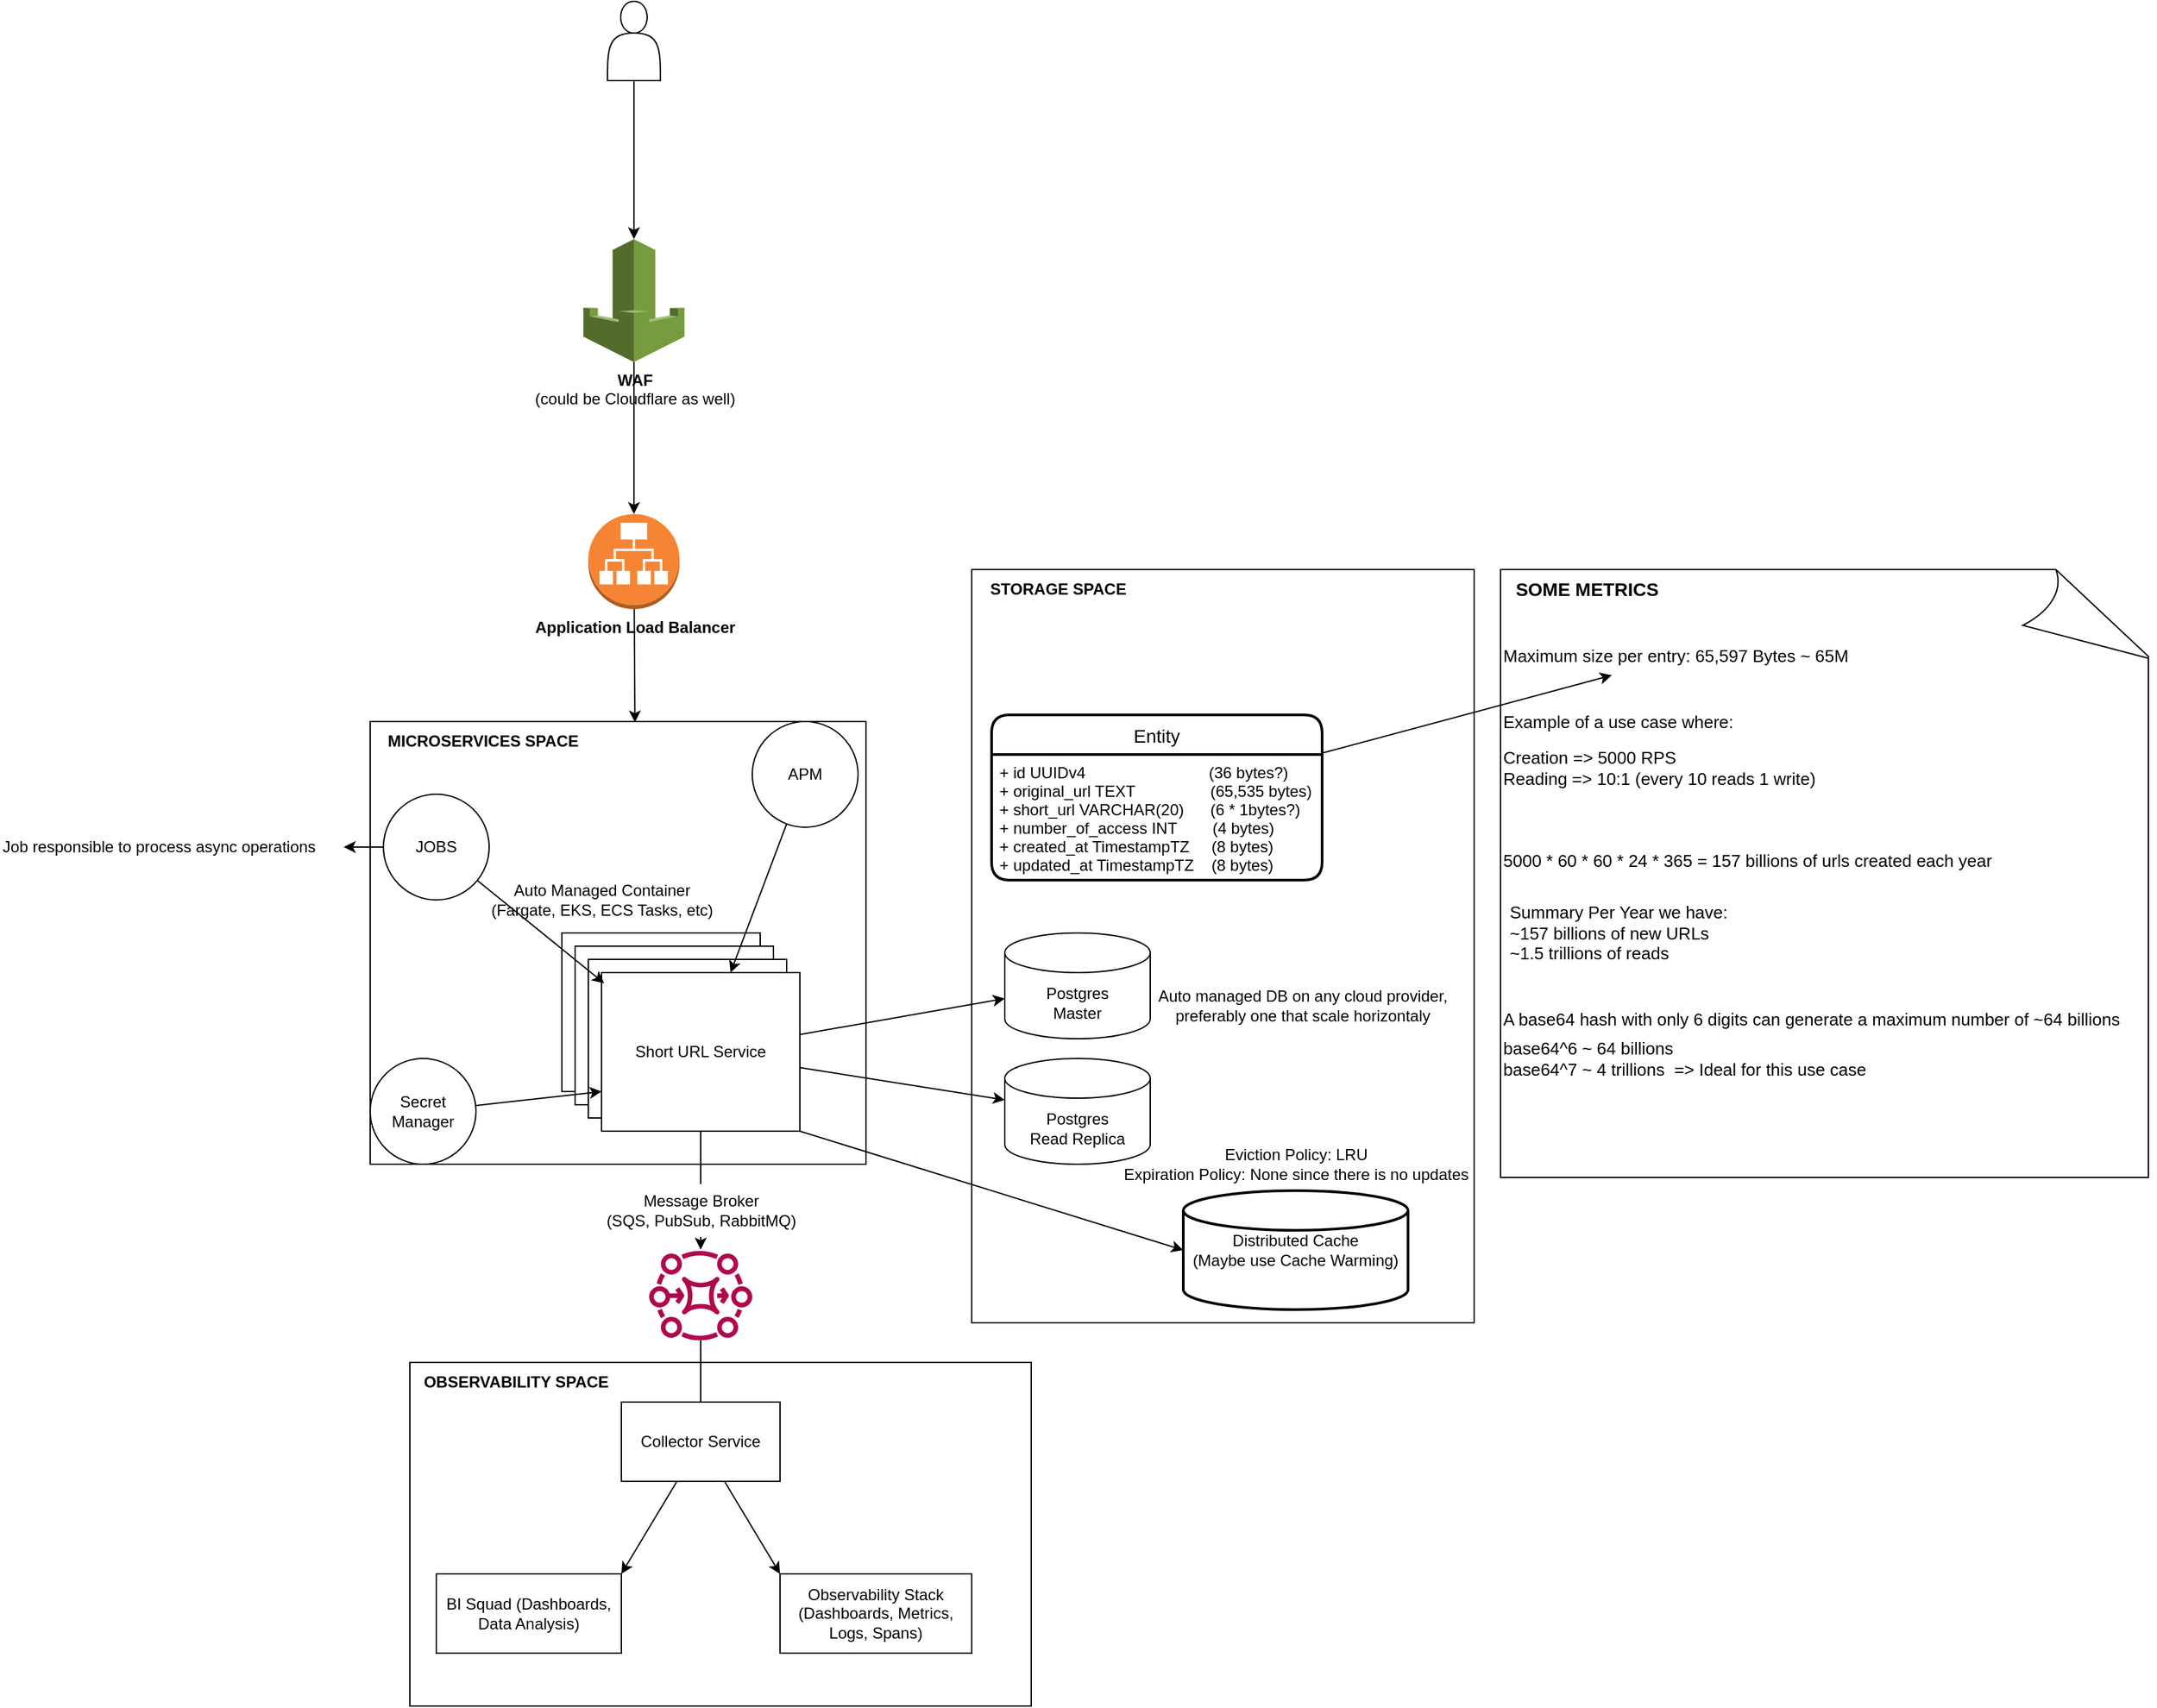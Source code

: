 <mxfile>
    <diagram id="PvlTUjPj0u4iXz4PkVxB" name="Page-1">
        <mxGraphModel dx="1780" dy="1879" grid="1" gridSize="10" guides="1" tooltips="1" connect="1" arrows="1" fold="1" page="1" pageScale="1" pageWidth="850" pageHeight="1100" math="0" shadow="0">
            <root>
                <mxCell id="0"/>
                <mxCell id="1" parent="0"/>
                <mxCell id="92" value="" style="whiteSpace=wrap;html=1;shape=mxgraph.basic.document" parent="1" vertex="1">
                    <mxGeometry x="1045" y="200" width="495" height="460" as="geometry"/>
                </mxCell>
                <mxCell id="71" value="" style="whiteSpace=wrap;html=1;" parent="1" vertex="1">
                    <mxGeometry x="190" y="315" width="375" height="335" as="geometry"/>
                </mxCell>
                <mxCell id="66" value="" style="whiteSpace=wrap;html=1;" parent="1" vertex="1">
                    <mxGeometry x="220" y="800" width="470" height="260" as="geometry"/>
                </mxCell>
                <mxCell id="61" value="" style="whiteSpace=wrap;html=1;" parent="1" vertex="1">
                    <mxGeometry x="645" y="200" width="380" height="570" as="geometry"/>
                </mxCell>
                <mxCell id="2" value="Short URL Service" style="whiteSpace=wrap;html=1;" parent="1" vertex="1">
                    <mxGeometry x="335" y="475" width="150" height="120" as="geometry"/>
                </mxCell>
                <mxCell id="3" value="Short URL Service" style="whiteSpace=wrap;html=1;" parent="1" vertex="1">
                    <mxGeometry x="345" y="485" width="150" height="120" as="geometry"/>
                </mxCell>
                <mxCell id="4" value="Short URL Service" style="whiteSpace=wrap;html=1;" parent="1" vertex="1">
                    <mxGeometry x="355" y="495" width="150" height="120" as="geometry"/>
                </mxCell>
                <mxCell id="11" style="edgeStyle=none;html=1;exitX=1;exitY=1;exitDx=0;exitDy=0;entryX=0;entryY=0.5;entryDx=0;entryDy=0;entryPerimeter=0;" parent="1" source="5" target="69" edge="1">
                    <mxGeometry relative="1" as="geometry">
                        <mxPoint x="840" y="685" as="targetPoint"/>
                    </mxGeometry>
                </mxCell>
                <mxCell id="28" style="edgeStyle=none;html=1;startArrow=none;" parent="1" source="27" target="26" edge="1">
                    <mxGeometry relative="1" as="geometry"/>
                </mxCell>
                <mxCell id="64" style="edgeStyle=none;html=1;" parent="1" source="5" target="8" edge="1">
                    <mxGeometry relative="1" as="geometry"/>
                </mxCell>
                <mxCell id="65" style="edgeStyle=none;html=1;" parent="1" source="5" target="63" edge="1">
                    <mxGeometry relative="1" as="geometry"/>
                </mxCell>
                <mxCell id="5" value="Short URL Service" style="whiteSpace=wrap;html=1;" parent="1" vertex="1">
                    <mxGeometry x="365" y="505" width="150" height="120" as="geometry"/>
                </mxCell>
                <mxCell id="8" value="Postgres&lt;br&gt;Master" style="shape=cylinder3;whiteSpace=wrap;html=1;boundedLbl=1;backgroundOutline=1;size=15;" parent="1" vertex="1">
                    <mxGeometry x="670" y="475" width="110" height="80" as="geometry"/>
                </mxCell>
                <mxCell id="30" style="edgeStyle=none;html=1;" parent="1" source="26" edge="1">
                    <mxGeometry relative="1" as="geometry">
                        <mxPoint x="440" y="840" as="targetPoint"/>
                    </mxGeometry>
                </mxCell>
                <mxCell id="26" value="" style="sketch=0;outlineConnect=0;fontColor=#232F3E;gradientColor=none;fillColor=#B0084D;strokeColor=none;dashed=0;verticalLabelPosition=bottom;verticalAlign=top;align=center;html=1;fontSize=12;fontStyle=0;aspect=fixed;pointerEvents=1;shape=mxgraph.aws4.mq_broker;" parent="1" vertex="1">
                    <mxGeometry x="401" y="710" width="78" height="78" as="geometry"/>
                </mxCell>
                <mxCell id="29" value="" style="edgeStyle=none;html=1;endArrow=none;" parent="1" source="5" target="27" edge="1">
                    <mxGeometry relative="1" as="geometry">
                        <mxPoint x="440" y="625" as="sourcePoint"/>
                        <mxPoint x="440" y="714.625" as="targetPoint"/>
                    </mxGeometry>
                </mxCell>
                <mxCell id="27" value="Message Broker&lt;br&gt;(SQS, PubSub, RabbitMQ)" style="text;html=1;align=center;verticalAlign=middle;resizable=0;points=[];autosize=1;strokeColor=none;fillColor=none;" parent="1" vertex="1">
                    <mxGeometry x="355" y="665" width="170" height="40" as="geometry"/>
                </mxCell>
                <mxCell id="55" style="edgeStyle=none;html=1;entryX=0;entryY=0;entryDx=0;entryDy=0;" parent="1" source="31" target="56" edge="1">
                    <mxGeometry relative="1" as="geometry">
                        <mxPoint x="520" y="960" as="targetPoint"/>
                    </mxGeometry>
                </mxCell>
                <mxCell id="58" style="edgeStyle=none;html=1;entryX=1;entryY=0;entryDx=0;entryDy=0;" parent="1" source="31" target="57" edge="1">
                    <mxGeometry relative="1" as="geometry">
                        <mxPoint x="370" y="960" as="targetPoint"/>
                    </mxGeometry>
                </mxCell>
                <mxCell id="31" value="Collector Service" style="whiteSpace=wrap;html=1;" parent="1" vertex="1">
                    <mxGeometry x="380" y="830" width="120" height="60" as="geometry"/>
                </mxCell>
                <mxCell id="91" style="edgeStyle=none;html=1;" parent="1" source="52" target="89" edge="1">
                    <mxGeometry relative="1" as="geometry"/>
                </mxCell>
                <mxCell id="52" value="Entity" style="swimlane;childLayout=stackLayout;horizontal=1;startSize=30;horizontalStack=0;rounded=1;fontSize=14;fontStyle=0;strokeWidth=2;resizeParent=0;resizeLast=1;shadow=0;dashed=0;align=center;" parent="1" vertex="1">
                    <mxGeometry x="660" y="310" width="250" height="125" as="geometry"/>
                </mxCell>
                <mxCell id="53" value="+ id UUIDv4                            (36 bytes?)&#10;+ original_url TEXT                 (65,535 bytes)&#10;+ short_url VARCHAR(20)      (6 * 1bytes?)&#10;+ number_of_access INT        (4 bytes)&#10;+ created_at TimestampTZ     (8 bytes)&#10;+ updated_at TimestampTZ    (8 bytes)&#10;&#10;&#10;" style="align=left;strokeColor=none;fillColor=none;spacingLeft=4;fontSize=12;verticalAlign=top;resizable=0;rotatable=0;part=1;" parent="52" vertex="1">
                    <mxGeometry y="30" width="250" height="95" as="geometry"/>
                </mxCell>
                <mxCell id="56" value="Observability Stack&lt;br&gt;(Dashboards, Metrics, Logs, Spans)" style="whiteSpace=wrap;html=1;" parent="1" vertex="1">
                    <mxGeometry x="500" y="960" width="145" height="60" as="geometry"/>
                </mxCell>
                <mxCell id="57" value="BI Squad (Dashboards, Data Analysis)" style="whiteSpace=wrap;html=1;" parent="1" vertex="1">
                    <mxGeometry x="240" y="960" width="140" height="60" as="geometry"/>
                </mxCell>
                <mxCell id="59" value="Eviction Policy: LRU&lt;br&gt;Expiration Policy: None since there is no updates" style="text;html=1;align=center;verticalAlign=middle;resizable=0;points=[];autosize=1;strokeColor=none;fillColor=none;" parent="1" vertex="1">
                    <mxGeometry x="750" y="630" width="280" height="40" as="geometry"/>
                </mxCell>
                <mxCell id="60" value="&lt;div style=&quot;&quot;&gt;&lt;span style=&quot;background-color: initial;&quot;&gt;Auto managed DB on&amp;nbsp;&lt;/span&gt;&lt;span style=&quot;background-color: initial;&quot;&gt;any cloud provider,&lt;/span&gt;&lt;/div&gt;&lt;div style=&quot;&quot;&gt;&lt;span style=&quot;background-color: initial;&quot;&gt;preferably one that scale horizontaly&lt;/span&gt;&lt;/div&gt;" style="text;html=1;align=center;verticalAlign=middle;resizable=0;points=[];autosize=1;strokeColor=none;fillColor=none;" parent="1" vertex="1">
                    <mxGeometry x="775" y="510" width="240" height="40" as="geometry"/>
                </mxCell>
                <mxCell id="62" value="STORAGE SPACE" style="text;html=1;align=center;verticalAlign=middle;resizable=0;points=[];autosize=1;strokeColor=none;fillColor=none;fontStyle=1" parent="1" vertex="1">
                    <mxGeometry x="645" y="200" width="130" height="30" as="geometry"/>
                </mxCell>
                <mxCell id="63" value="Postgres&lt;br&gt;Read Replica" style="shape=cylinder3;whiteSpace=wrap;html=1;boundedLbl=1;backgroundOutline=1;size=15;" parent="1" vertex="1">
                    <mxGeometry x="670" y="570" width="110" height="80" as="geometry"/>
                </mxCell>
                <mxCell id="67" value="OBSERVABILITY SPACE" style="text;html=1;align=center;verticalAlign=middle;resizable=0;points=[];autosize=1;strokeColor=none;fillColor=none;fontStyle=1" parent="1" vertex="1">
                    <mxGeometry x="220" y="800" width="160" height="30" as="geometry"/>
                </mxCell>
                <mxCell id="69" value="Distributed Cache&lt;br&gt;(Maybe use Cache Warming)" style="strokeWidth=2;html=1;shape=mxgraph.flowchart.database;whiteSpace=wrap;" parent="1" vertex="1">
                    <mxGeometry x="805" y="670" width="170" height="90" as="geometry"/>
                </mxCell>
                <mxCell id="72" value="MICROSERVICES SPACE" style="text;html=1;align=center;verticalAlign=middle;resizable=0;points=[];autosize=1;strokeColor=none;fillColor=none;fontStyle=1" parent="1" vertex="1">
                    <mxGeometry x="190" y="315" width="170" height="30" as="geometry"/>
                </mxCell>
                <mxCell id="73" value="Auto Managed Container&lt;br&gt;(Fargate, EKS, ECS Tasks, etc)" style="text;html=1;align=center;verticalAlign=middle;resizable=0;points=[];autosize=1;strokeColor=none;fillColor=none;" parent="1" vertex="1">
                    <mxGeometry x="270" y="430" width="190" height="40" as="geometry"/>
                </mxCell>
                <mxCell id="78" style="edgeStyle=none;html=1;" parent="1" source="75" target="5" edge="1">
                    <mxGeometry relative="1" as="geometry"/>
                </mxCell>
                <mxCell id="75" value="APM" style="ellipse;whiteSpace=wrap;html=1;" parent="1" vertex="1">
                    <mxGeometry x="479" y="315" width="80" height="80" as="geometry"/>
                </mxCell>
                <mxCell id="79" style="edgeStyle=none;html=1;entryX=0;entryY=0.75;entryDx=0;entryDy=0;" parent="1" source="76" target="5" edge="1">
                    <mxGeometry relative="1" as="geometry"/>
                </mxCell>
                <mxCell id="76" value="Secret Manager" style="ellipse;whiteSpace=wrap;html=1;" parent="1" vertex="1">
                    <mxGeometry x="190" y="570" width="80" height="80" as="geometry"/>
                </mxCell>
                <mxCell id="86" style="edgeStyle=none;html=1;entryX=0.534;entryY=0.002;entryDx=0;entryDy=0;entryPerimeter=0;" parent="1" source="82" target="71" edge="1">
                    <mxGeometry relative="1" as="geometry"/>
                </mxCell>
                <mxCell id="82" value="&lt;b&gt;Application Load Balancer&lt;/b&gt;" style="outlineConnect=0;dashed=0;verticalLabelPosition=bottom;verticalAlign=top;align=center;html=1;shape=mxgraph.aws3.application_load_balancer;fillColor=#F58534;gradientColor=none;" parent="1" vertex="1">
                    <mxGeometry x="355" y="158" width="69" height="72" as="geometry"/>
                </mxCell>
                <mxCell id="88" style="edgeStyle=none;html=1;entryX=0.5;entryY=0;entryDx=0;entryDy=0;entryPerimeter=0;" parent="1" source="87" target="82" edge="1">
                    <mxGeometry relative="1" as="geometry">
                        <mxPoint x="389.5" y="128.0" as="targetPoint"/>
                    </mxGeometry>
                </mxCell>
                <mxCell id="87" value="&lt;b&gt;WAF&lt;/b&gt;&lt;br&gt;(could be Cloudflare as well)" style="outlineConnect=0;dashed=0;verticalLabelPosition=bottom;verticalAlign=top;align=center;html=1;shape=mxgraph.aws3.waf;fillColor=#759C3E;gradientColor=none;" parent="1" vertex="1">
                    <mxGeometry x="351.25" y="-50" width="76.5" height="93" as="geometry"/>
                </mxCell>
                <mxCell id="89" value="&lt;font style=&quot;font-size: 13px;&quot;&gt;Maximum size per entry: 65,597 Bytes ~ 65M&lt;/font&gt;" style="text;html=1;align=left;verticalAlign=middle;resizable=0;points=[];autosize=1;strokeColor=none;fillColor=none;" parent="1" vertex="1">
                    <mxGeometry x="1045" y="250" width="280" height="30" as="geometry"/>
                </mxCell>
                <mxCell id="90" value="Example of a use case where:" style="text;html=1;align=left;verticalAlign=middle;resizable=0;points=[];autosize=1;strokeColor=none;fillColor=none;fontSize=13;" parent="1" vertex="1">
                    <mxGeometry x="1045" y="300" width="200" height="30" as="geometry"/>
                </mxCell>
                <mxCell id="93" value="Creation =&amp;gt; 5000 RPS&lt;br&gt;Reading =&amp;gt; 10:1 (every 10 reads 1 write)" style="text;html=1;align=left;verticalAlign=middle;resizable=0;points=[];autosize=1;strokeColor=none;fillColor=none;fontSize=13;" parent="1" vertex="1">
                    <mxGeometry x="1045" y="330" width="260" height="40" as="geometry"/>
                </mxCell>
                <mxCell id="94" value="5000 * 60 * 60 * 24 * 365 = 157 billions of urls created each year" style="text;html=1;align=left;verticalAlign=middle;resizable=0;points=[];autosize=1;strokeColor=none;fillColor=none;fontSize=13;" parent="1" vertex="1">
                    <mxGeometry x="1045" y="405" width="390" height="30" as="geometry"/>
                </mxCell>
                <mxCell id="95" value="Summary Per Year we have:&lt;br&gt;~157 billions of new URLs&lt;br&gt;~1.5 trillions of reads&amp;nbsp;" style="text;html=1;align=left;verticalAlign=middle;resizable=0;points=[];autosize=1;strokeColor=none;fillColor=none;fontSize=13;" parent="1" vertex="1">
                    <mxGeometry x="1050" y="445" width="190" height="60" as="geometry"/>
                </mxCell>
                <mxCell id="96" value="A base64 hash with only 6 digits can generate a maximum number of ~64 billions&amp;nbsp;" style="text;html=1;align=left;verticalAlign=middle;resizable=0;points=[];autosize=1;strokeColor=none;fillColor=none;fontSize=13;" parent="1" vertex="1">
                    <mxGeometry x="1045" y="525" width="490" height="30" as="geometry"/>
                </mxCell>
                <mxCell id="97" value="base64^6 ~ 64 billions&lt;br&gt;base64^7 ~ 4 trillions&amp;nbsp; =&amp;gt; Ideal for this use case" style="text;html=1;align=left;verticalAlign=middle;resizable=0;points=[];autosize=1;strokeColor=none;fillColor=none;fontSize=13;" parent="1" vertex="1">
                    <mxGeometry x="1045" y="550" width="300" height="40" as="geometry"/>
                </mxCell>
                <mxCell id="100" style="edgeStyle=none;html=1;fontSize=13;" parent="1" source="99" target="87" edge="1">
                    <mxGeometry relative="1" as="geometry"/>
                </mxCell>
                <mxCell id="99" value="" style="shape=actor;whiteSpace=wrap;html=1;fontSize=13;" parent="1" vertex="1">
                    <mxGeometry x="369.5" y="-230" width="40" height="60" as="geometry"/>
                </mxCell>
                <mxCell id="101" value="&lt;b style=&quot;font-size: 14px;&quot;&gt;SOME METRICS&lt;/b&gt;" style="text;html=1;align=center;verticalAlign=middle;resizable=0;points=[];autosize=1;strokeColor=none;fillColor=none;fontSize=14;" parent="1" vertex="1">
                    <mxGeometry x="1045" y="200" width="130" height="30" as="geometry"/>
                </mxCell>
                <mxCell id="103" style="edgeStyle=none;html=1;entryX=0.013;entryY=0.067;entryDx=0;entryDy=0;entryPerimeter=0;" parent="1" source="102" target="5" edge="1">
                    <mxGeometry relative="1" as="geometry"/>
                </mxCell>
                <mxCell id="107" style="edgeStyle=none;html=1;" parent="1" source="102" target="105" edge="1">
                    <mxGeometry relative="1" as="geometry"/>
                </mxCell>
                <mxCell id="102" value="JOBS" style="ellipse;whiteSpace=wrap;html=1;" parent="1" vertex="1">
                    <mxGeometry x="200" y="370" width="80" height="80" as="geometry"/>
                </mxCell>
                <mxCell id="105" value="Job responsible to process async operations" style="text;html=1;align=left;verticalAlign=middle;resizable=0;points=[];autosize=1;strokeColor=none;fillColor=none;" parent="1" vertex="1">
                    <mxGeometry x="-90" y="395" width="260" height="30" as="geometry"/>
                </mxCell>
            </root>
        </mxGraphModel>
    </diagram>
</mxfile>